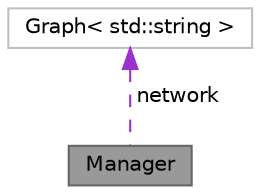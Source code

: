 digraph "Manager"
{
 // LATEX_PDF_SIZE
  bgcolor="transparent";
  edge [fontname=Helvetica,fontsize=10,labelfontname=Helvetica,labelfontsize=10];
  node [fontname=Helvetica,fontsize=10,shape=box,height=0.2,width=0.4];
  Node1 [label="Manager",height=0.2,width=0.4,color="gray40", fillcolor="grey60", style="filled", fontcolor="black",tooltip="Class for managing network flow operations."];
  Node2 -> Node1 [dir="back",color="darkorchid3",style="dashed",label=" network" ];
  Node2 [label="Graph\< std::string \>",height=0.2,width=0.4,color="grey75", fillcolor="white", style="filled",URL="$class_graph.html",tooltip=" "];
}

